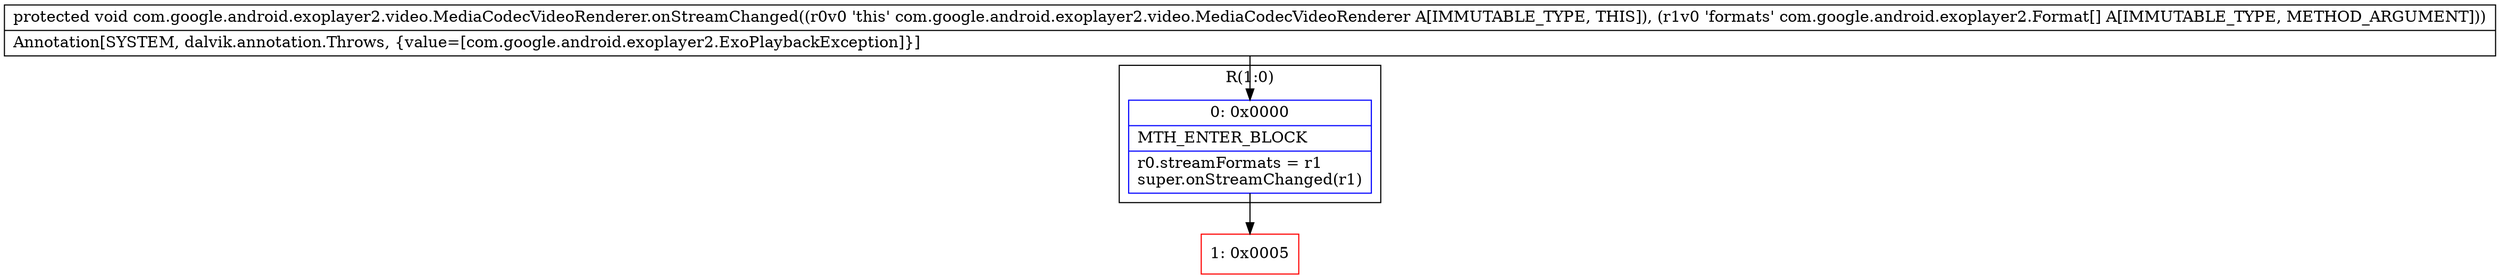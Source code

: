 digraph "CFG forcom.google.android.exoplayer2.video.MediaCodecVideoRenderer.onStreamChanged([Lcom\/google\/android\/exoplayer2\/Format;)V" {
subgraph cluster_Region_1671137792 {
label = "R(1:0)";
node [shape=record,color=blue];
Node_0 [shape=record,label="{0\:\ 0x0000|MTH_ENTER_BLOCK\l|r0.streamFormats = r1\lsuper.onStreamChanged(r1)\l}"];
}
Node_1 [shape=record,color=red,label="{1\:\ 0x0005}"];
MethodNode[shape=record,label="{protected void com.google.android.exoplayer2.video.MediaCodecVideoRenderer.onStreamChanged((r0v0 'this' com.google.android.exoplayer2.video.MediaCodecVideoRenderer A[IMMUTABLE_TYPE, THIS]), (r1v0 'formats' com.google.android.exoplayer2.Format[] A[IMMUTABLE_TYPE, METHOD_ARGUMENT]))  | Annotation[SYSTEM, dalvik.annotation.Throws, \{value=[com.google.android.exoplayer2.ExoPlaybackException]\}]\l}"];
MethodNode -> Node_0;
Node_0 -> Node_1;
}

